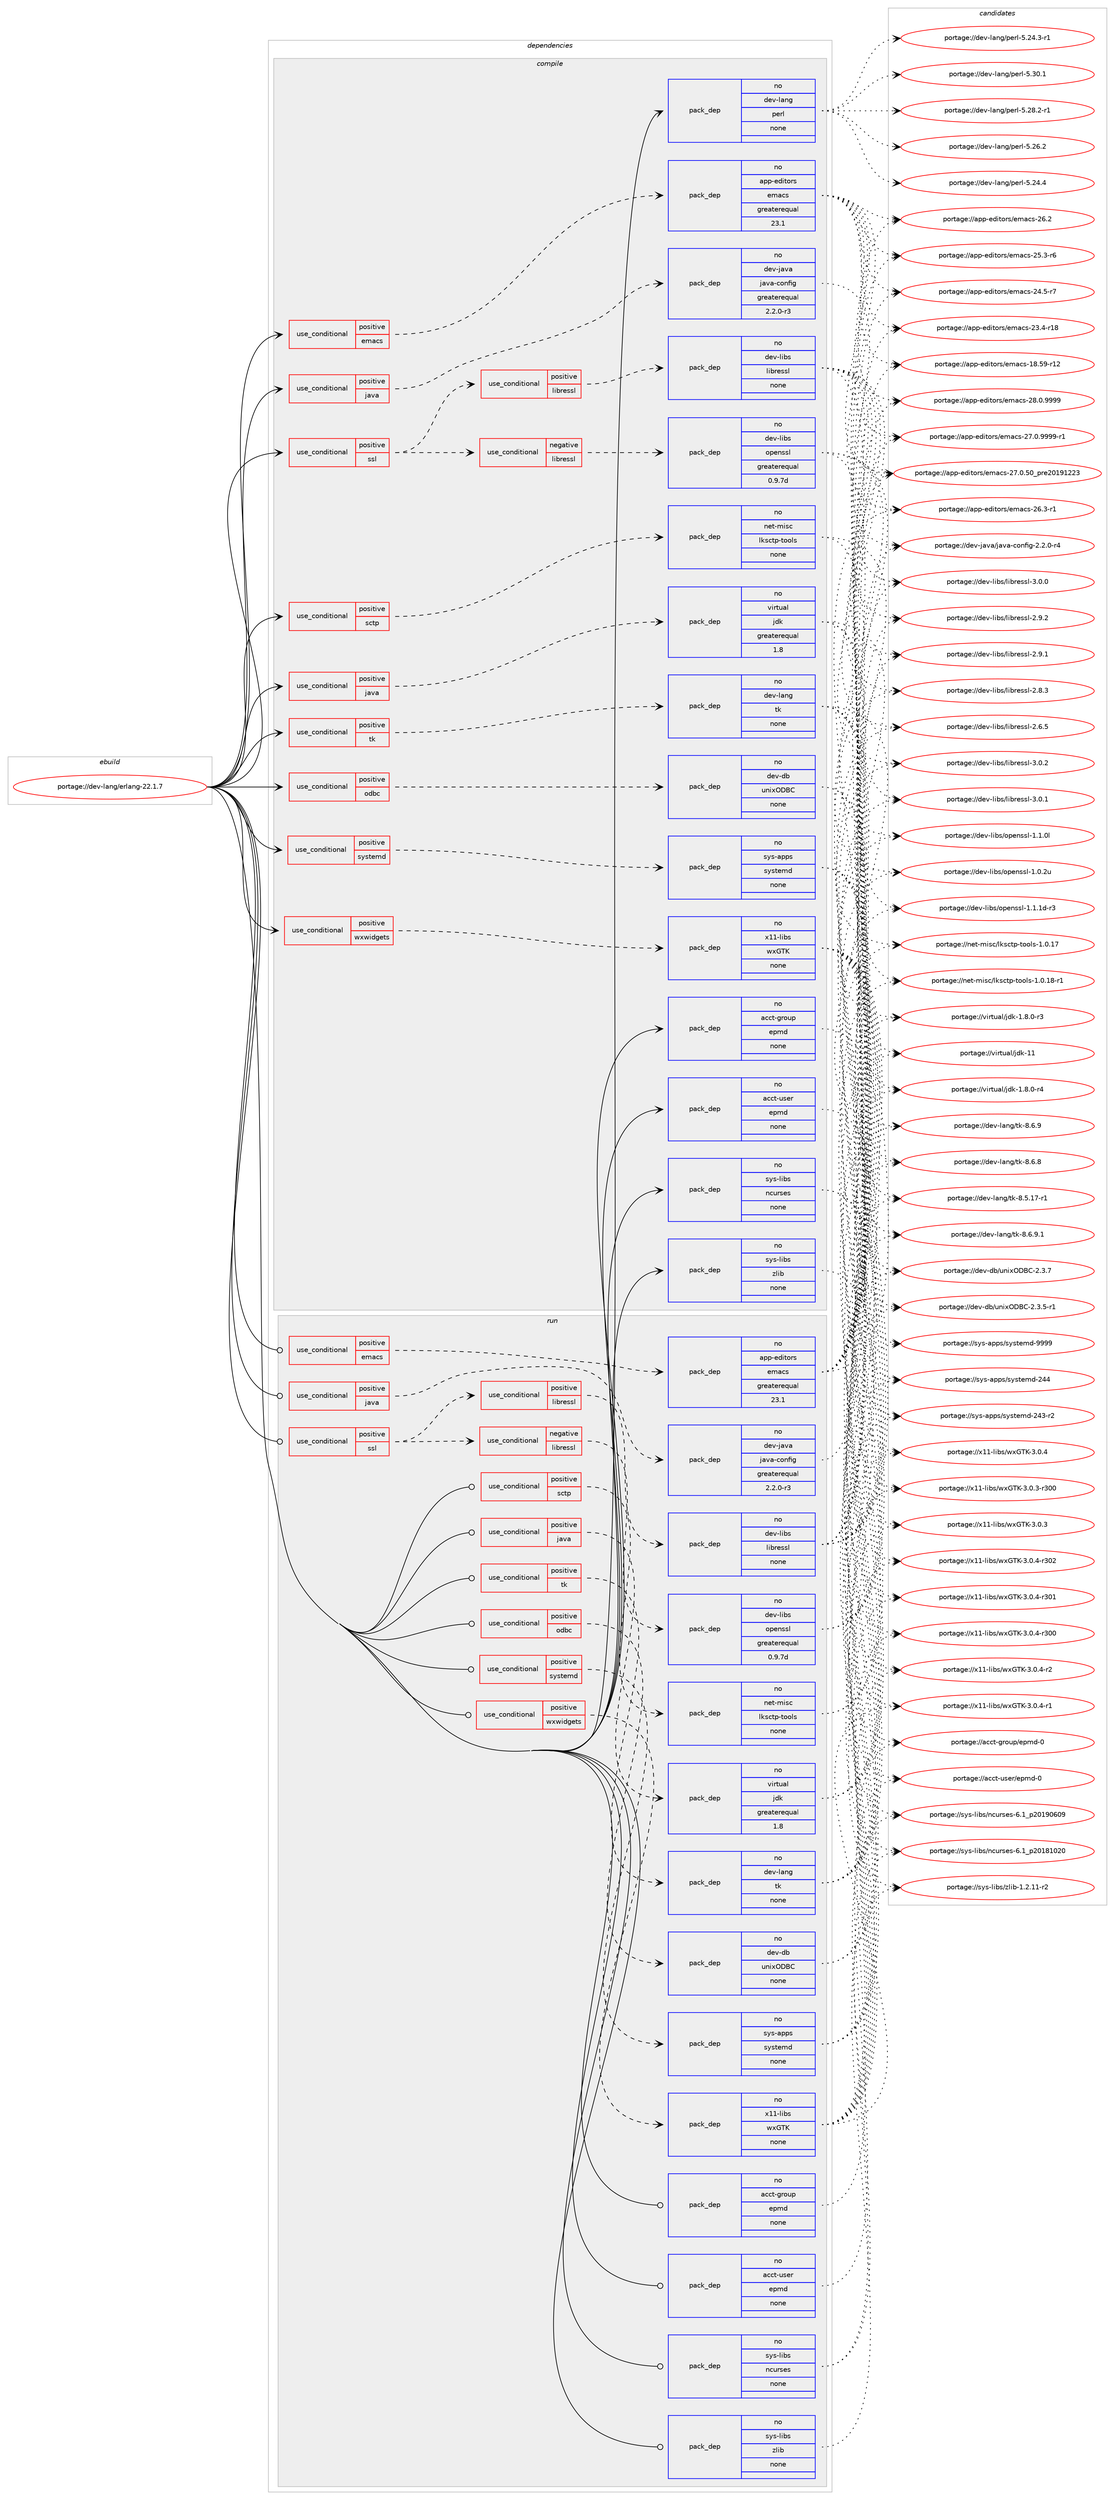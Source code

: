 digraph prolog {

# *************
# Graph options
# *************

newrank=true;
concentrate=true;
compound=true;
graph [rankdir=LR,fontname=Helvetica,fontsize=10,ranksep=1.5];#, ranksep=2.5, nodesep=0.2];
edge  [arrowhead=vee];
node  [fontname=Helvetica,fontsize=10];

# **********
# The ebuild
# **********

subgraph cluster_leftcol {
color=gray;
label=<<i>ebuild</i>>;
id [label="portage://dev-lang/erlang-22.1.7", color=red, width=4, href="../dev-lang/erlang-22.1.7.svg"];
}

# ****************
# The dependencies
# ****************

subgraph cluster_midcol {
color=gray;
label=<<i>dependencies</i>>;
subgraph cluster_compile {
fillcolor="#eeeeee";
style=filled;
label=<<i>compile</i>>;
subgraph cond128830 {
dependency524196 [label=<<TABLE BORDER="0" CELLBORDER="1" CELLSPACING="0" CELLPADDING="4"><TR><TD ROWSPAN="3" CELLPADDING="10">use_conditional</TD></TR><TR><TD>positive</TD></TR><TR><TD>emacs</TD></TR></TABLE>>, shape=none, color=red];
subgraph pack389783 {
dependency524197 [label=<<TABLE BORDER="0" CELLBORDER="1" CELLSPACING="0" CELLPADDING="4" WIDTH="220"><TR><TD ROWSPAN="6" CELLPADDING="30">pack_dep</TD></TR><TR><TD WIDTH="110">no</TD></TR><TR><TD>app-editors</TD></TR><TR><TD>emacs</TD></TR><TR><TD>greaterequal</TD></TR><TR><TD>23.1</TD></TR></TABLE>>, shape=none, color=blue];
}
dependency524196:e -> dependency524197:w [weight=20,style="dashed",arrowhead="vee"];
}
id:e -> dependency524196:w [weight=20,style="solid",arrowhead="vee"];
subgraph cond128831 {
dependency524198 [label=<<TABLE BORDER="0" CELLBORDER="1" CELLSPACING="0" CELLPADDING="4"><TR><TD ROWSPAN="3" CELLPADDING="10">use_conditional</TD></TR><TR><TD>positive</TD></TR><TR><TD>java</TD></TR></TABLE>>, shape=none, color=red];
subgraph pack389784 {
dependency524199 [label=<<TABLE BORDER="0" CELLBORDER="1" CELLSPACING="0" CELLPADDING="4" WIDTH="220"><TR><TD ROWSPAN="6" CELLPADDING="30">pack_dep</TD></TR><TR><TD WIDTH="110">no</TD></TR><TR><TD>dev-java</TD></TR><TR><TD>java-config</TD></TR><TR><TD>greaterequal</TD></TR><TR><TD>2.2.0-r3</TD></TR></TABLE>>, shape=none, color=blue];
}
dependency524198:e -> dependency524199:w [weight=20,style="dashed",arrowhead="vee"];
}
id:e -> dependency524198:w [weight=20,style="solid",arrowhead="vee"];
subgraph cond128832 {
dependency524200 [label=<<TABLE BORDER="0" CELLBORDER="1" CELLSPACING="0" CELLPADDING="4"><TR><TD ROWSPAN="3" CELLPADDING="10">use_conditional</TD></TR><TR><TD>positive</TD></TR><TR><TD>java</TD></TR></TABLE>>, shape=none, color=red];
subgraph pack389785 {
dependency524201 [label=<<TABLE BORDER="0" CELLBORDER="1" CELLSPACING="0" CELLPADDING="4" WIDTH="220"><TR><TD ROWSPAN="6" CELLPADDING="30">pack_dep</TD></TR><TR><TD WIDTH="110">no</TD></TR><TR><TD>virtual</TD></TR><TR><TD>jdk</TD></TR><TR><TD>greaterequal</TD></TR><TR><TD>1.8</TD></TR></TABLE>>, shape=none, color=blue];
}
dependency524200:e -> dependency524201:w [weight=20,style="dashed",arrowhead="vee"];
}
id:e -> dependency524200:w [weight=20,style="solid",arrowhead="vee"];
subgraph cond128833 {
dependency524202 [label=<<TABLE BORDER="0" CELLBORDER="1" CELLSPACING="0" CELLPADDING="4"><TR><TD ROWSPAN="3" CELLPADDING="10">use_conditional</TD></TR><TR><TD>positive</TD></TR><TR><TD>odbc</TD></TR></TABLE>>, shape=none, color=red];
subgraph pack389786 {
dependency524203 [label=<<TABLE BORDER="0" CELLBORDER="1" CELLSPACING="0" CELLPADDING="4" WIDTH="220"><TR><TD ROWSPAN="6" CELLPADDING="30">pack_dep</TD></TR><TR><TD WIDTH="110">no</TD></TR><TR><TD>dev-db</TD></TR><TR><TD>unixODBC</TD></TR><TR><TD>none</TD></TR><TR><TD></TD></TR></TABLE>>, shape=none, color=blue];
}
dependency524202:e -> dependency524203:w [weight=20,style="dashed",arrowhead="vee"];
}
id:e -> dependency524202:w [weight=20,style="solid",arrowhead="vee"];
subgraph cond128834 {
dependency524204 [label=<<TABLE BORDER="0" CELLBORDER="1" CELLSPACING="0" CELLPADDING="4"><TR><TD ROWSPAN="3" CELLPADDING="10">use_conditional</TD></TR><TR><TD>positive</TD></TR><TR><TD>sctp</TD></TR></TABLE>>, shape=none, color=red];
subgraph pack389787 {
dependency524205 [label=<<TABLE BORDER="0" CELLBORDER="1" CELLSPACING="0" CELLPADDING="4" WIDTH="220"><TR><TD ROWSPAN="6" CELLPADDING="30">pack_dep</TD></TR><TR><TD WIDTH="110">no</TD></TR><TR><TD>net-misc</TD></TR><TR><TD>lksctp-tools</TD></TR><TR><TD>none</TD></TR><TR><TD></TD></TR></TABLE>>, shape=none, color=blue];
}
dependency524204:e -> dependency524205:w [weight=20,style="dashed",arrowhead="vee"];
}
id:e -> dependency524204:w [weight=20,style="solid",arrowhead="vee"];
subgraph cond128835 {
dependency524206 [label=<<TABLE BORDER="0" CELLBORDER="1" CELLSPACING="0" CELLPADDING="4"><TR><TD ROWSPAN="3" CELLPADDING="10">use_conditional</TD></TR><TR><TD>positive</TD></TR><TR><TD>ssl</TD></TR></TABLE>>, shape=none, color=red];
subgraph cond128836 {
dependency524207 [label=<<TABLE BORDER="0" CELLBORDER="1" CELLSPACING="0" CELLPADDING="4"><TR><TD ROWSPAN="3" CELLPADDING="10">use_conditional</TD></TR><TR><TD>negative</TD></TR><TR><TD>libressl</TD></TR></TABLE>>, shape=none, color=red];
subgraph pack389788 {
dependency524208 [label=<<TABLE BORDER="0" CELLBORDER="1" CELLSPACING="0" CELLPADDING="4" WIDTH="220"><TR><TD ROWSPAN="6" CELLPADDING="30">pack_dep</TD></TR><TR><TD WIDTH="110">no</TD></TR><TR><TD>dev-libs</TD></TR><TR><TD>openssl</TD></TR><TR><TD>greaterequal</TD></TR><TR><TD>0.9.7d</TD></TR></TABLE>>, shape=none, color=blue];
}
dependency524207:e -> dependency524208:w [weight=20,style="dashed",arrowhead="vee"];
}
dependency524206:e -> dependency524207:w [weight=20,style="dashed",arrowhead="vee"];
subgraph cond128837 {
dependency524209 [label=<<TABLE BORDER="0" CELLBORDER="1" CELLSPACING="0" CELLPADDING="4"><TR><TD ROWSPAN="3" CELLPADDING="10">use_conditional</TD></TR><TR><TD>positive</TD></TR><TR><TD>libressl</TD></TR></TABLE>>, shape=none, color=red];
subgraph pack389789 {
dependency524210 [label=<<TABLE BORDER="0" CELLBORDER="1" CELLSPACING="0" CELLPADDING="4" WIDTH="220"><TR><TD ROWSPAN="6" CELLPADDING="30">pack_dep</TD></TR><TR><TD WIDTH="110">no</TD></TR><TR><TD>dev-libs</TD></TR><TR><TD>libressl</TD></TR><TR><TD>none</TD></TR><TR><TD></TD></TR></TABLE>>, shape=none, color=blue];
}
dependency524209:e -> dependency524210:w [weight=20,style="dashed",arrowhead="vee"];
}
dependency524206:e -> dependency524209:w [weight=20,style="dashed",arrowhead="vee"];
}
id:e -> dependency524206:w [weight=20,style="solid",arrowhead="vee"];
subgraph cond128838 {
dependency524211 [label=<<TABLE BORDER="0" CELLBORDER="1" CELLSPACING="0" CELLPADDING="4"><TR><TD ROWSPAN="3" CELLPADDING="10">use_conditional</TD></TR><TR><TD>positive</TD></TR><TR><TD>systemd</TD></TR></TABLE>>, shape=none, color=red];
subgraph pack389790 {
dependency524212 [label=<<TABLE BORDER="0" CELLBORDER="1" CELLSPACING="0" CELLPADDING="4" WIDTH="220"><TR><TD ROWSPAN="6" CELLPADDING="30">pack_dep</TD></TR><TR><TD WIDTH="110">no</TD></TR><TR><TD>sys-apps</TD></TR><TR><TD>systemd</TD></TR><TR><TD>none</TD></TR><TR><TD></TD></TR></TABLE>>, shape=none, color=blue];
}
dependency524211:e -> dependency524212:w [weight=20,style="dashed",arrowhead="vee"];
}
id:e -> dependency524211:w [weight=20,style="solid",arrowhead="vee"];
subgraph cond128839 {
dependency524213 [label=<<TABLE BORDER="0" CELLBORDER="1" CELLSPACING="0" CELLPADDING="4"><TR><TD ROWSPAN="3" CELLPADDING="10">use_conditional</TD></TR><TR><TD>positive</TD></TR><TR><TD>tk</TD></TR></TABLE>>, shape=none, color=red];
subgraph pack389791 {
dependency524214 [label=<<TABLE BORDER="0" CELLBORDER="1" CELLSPACING="0" CELLPADDING="4" WIDTH="220"><TR><TD ROWSPAN="6" CELLPADDING="30">pack_dep</TD></TR><TR><TD WIDTH="110">no</TD></TR><TR><TD>dev-lang</TD></TR><TR><TD>tk</TD></TR><TR><TD>none</TD></TR><TR><TD></TD></TR></TABLE>>, shape=none, color=blue];
}
dependency524213:e -> dependency524214:w [weight=20,style="dashed",arrowhead="vee"];
}
id:e -> dependency524213:w [weight=20,style="solid",arrowhead="vee"];
subgraph cond128840 {
dependency524215 [label=<<TABLE BORDER="0" CELLBORDER="1" CELLSPACING="0" CELLPADDING="4"><TR><TD ROWSPAN="3" CELLPADDING="10">use_conditional</TD></TR><TR><TD>positive</TD></TR><TR><TD>wxwidgets</TD></TR></TABLE>>, shape=none, color=red];
subgraph pack389792 {
dependency524216 [label=<<TABLE BORDER="0" CELLBORDER="1" CELLSPACING="0" CELLPADDING="4" WIDTH="220"><TR><TD ROWSPAN="6" CELLPADDING="30">pack_dep</TD></TR><TR><TD WIDTH="110">no</TD></TR><TR><TD>x11-libs</TD></TR><TR><TD>wxGTK</TD></TR><TR><TD>none</TD></TR><TR><TD></TD></TR></TABLE>>, shape=none, color=blue];
}
dependency524215:e -> dependency524216:w [weight=20,style="dashed",arrowhead="vee"];
}
id:e -> dependency524215:w [weight=20,style="solid",arrowhead="vee"];
subgraph pack389793 {
dependency524217 [label=<<TABLE BORDER="0" CELLBORDER="1" CELLSPACING="0" CELLPADDING="4" WIDTH="220"><TR><TD ROWSPAN="6" CELLPADDING="30">pack_dep</TD></TR><TR><TD WIDTH="110">no</TD></TR><TR><TD>acct-group</TD></TR><TR><TD>epmd</TD></TR><TR><TD>none</TD></TR><TR><TD></TD></TR></TABLE>>, shape=none, color=blue];
}
id:e -> dependency524217:w [weight=20,style="solid",arrowhead="vee"];
subgraph pack389794 {
dependency524218 [label=<<TABLE BORDER="0" CELLBORDER="1" CELLSPACING="0" CELLPADDING="4" WIDTH="220"><TR><TD ROWSPAN="6" CELLPADDING="30">pack_dep</TD></TR><TR><TD WIDTH="110">no</TD></TR><TR><TD>acct-user</TD></TR><TR><TD>epmd</TD></TR><TR><TD>none</TD></TR><TR><TD></TD></TR></TABLE>>, shape=none, color=blue];
}
id:e -> dependency524218:w [weight=20,style="solid",arrowhead="vee"];
subgraph pack389795 {
dependency524219 [label=<<TABLE BORDER="0" CELLBORDER="1" CELLSPACING="0" CELLPADDING="4" WIDTH="220"><TR><TD ROWSPAN="6" CELLPADDING="30">pack_dep</TD></TR><TR><TD WIDTH="110">no</TD></TR><TR><TD>dev-lang</TD></TR><TR><TD>perl</TD></TR><TR><TD>none</TD></TR><TR><TD></TD></TR></TABLE>>, shape=none, color=blue];
}
id:e -> dependency524219:w [weight=20,style="solid",arrowhead="vee"];
subgraph pack389796 {
dependency524220 [label=<<TABLE BORDER="0" CELLBORDER="1" CELLSPACING="0" CELLPADDING="4" WIDTH="220"><TR><TD ROWSPAN="6" CELLPADDING="30">pack_dep</TD></TR><TR><TD WIDTH="110">no</TD></TR><TR><TD>sys-libs</TD></TR><TR><TD>ncurses</TD></TR><TR><TD>none</TD></TR><TR><TD></TD></TR></TABLE>>, shape=none, color=blue];
}
id:e -> dependency524220:w [weight=20,style="solid",arrowhead="vee"];
subgraph pack389797 {
dependency524221 [label=<<TABLE BORDER="0" CELLBORDER="1" CELLSPACING="0" CELLPADDING="4" WIDTH="220"><TR><TD ROWSPAN="6" CELLPADDING="30">pack_dep</TD></TR><TR><TD WIDTH="110">no</TD></TR><TR><TD>sys-libs</TD></TR><TR><TD>zlib</TD></TR><TR><TD>none</TD></TR><TR><TD></TD></TR></TABLE>>, shape=none, color=blue];
}
id:e -> dependency524221:w [weight=20,style="solid",arrowhead="vee"];
}
subgraph cluster_compileandrun {
fillcolor="#eeeeee";
style=filled;
label=<<i>compile and run</i>>;
}
subgraph cluster_run {
fillcolor="#eeeeee";
style=filled;
label=<<i>run</i>>;
subgraph cond128841 {
dependency524222 [label=<<TABLE BORDER="0" CELLBORDER="1" CELLSPACING="0" CELLPADDING="4"><TR><TD ROWSPAN="3" CELLPADDING="10">use_conditional</TD></TR><TR><TD>positive</TD></TR><TR><TD>emacs</TD></TR></TABLE>>, shape=none, color=red];
subgraph pack389798 {
dependency524223 [label=<<TABLE BORDER="0" CELLBORDER="1" CELLSPACING="0" CELLPADDING="4" WIDTH="220"><TR><TD ROWSPAN="6" CELLPADDING="30">pack_dep</TD></TR><TR><TD WIDTH="110">no</TD></TR><TR><TD>app-editors</TD></TR><TR><TD>emacs</TD></TR><TR><TD>greaterequal</TD></TR><TR><TD>23.1</TD></TR></TABLE>>, shape=none, color=blue];
}
dependency524222:e -> dependency524223:w [weight=20,style="dashed",arrowhead="vee"];
}
id:e -> dependency524222:w [weight=20,style="solid",arrowhead="odot"];
subgraph cond128842 {
dependency524224 [label=<<TABLE BORDER="0" CELLBORDER="1" CELLSPACING="0" CELLPADDING="4"><TR><TD ROWSPAN="3" CELLPADDING="10">use_conditional</TD></TR><TR><TD>positive</TD></TR><TR><TD>java</TD></TR></TABLE>>, shape=none, color=red];
subgraph pack389799 {
dependency524225 [label=<<TABLE BORDER="0" CELLBORDER="1" CELLSPACING="0" CELLPADDING="4" WIDTH="220"><TR><TD ROWSPAN="6" CELLPADDING="30">pack_dep</TD></TR><TR><TD WIDTH="110">no</TD></TR><TR><TD>dev-java</TD></TR><TR><TD>java-config</TD></TR><TR><TD>greaterequal</TD></TR><TR><TD>2.2.0-r3</TD></TR></TABLE>>, shape=none, color=blue];
}
dependency524224:e -> dependency524225:w [weight=20,style="dashed",arrowhead="vee"];
}
id:e -> dependency524224:w [weight=20,style="solid",arrowhead="odot"];
subgraph cond128843 {
dependency524226 [label=<<TABLE BORDER="0" CELLBORDER="1" CELLSPACING="0" CELLPADDING="4"><TR><TD ROWSPAN="3" CELLPADDING="10">use_conditional</TD></TR><TR><TD>positive</TD></TR><TR><TD>java</TD></TR></TABLE>>, shape=none, color=red];
subgraph pack389800 {
dependency524227 [label=<<TABLE BORDER="0" CELLBORDER="1" CELLSPACING="0" CELLPADDING="4" WIDTH="220"><TR><TD ROWSPAN="6" CELLPADDING="30">pack_dep</TD></TR><TR><TD WIDTH="110">no</TD></TR><TR><TD>virtual</TD></TR><TR><TD>jdk</TD></TR><TR><TD>greaterequal</TD></TR><TR><TD>1.8</TD></TR></TABLE>>, shape=none, color=blue];
}
dependency524226:e -> dependency524227:w [weight=20,style="dashed",arrowhead="vee"];
}
id:e -> dependency524226:w [weight=20,style="solid",arrowhead="odot"];
subgraph cond128844 {
dependency524228 [label=<<TABLE BORDER="0" CELLBORDER="1" CELLSPACING="0" CELLPADDING="4"><TR><TD ROWSPAN="3" CELLPADDING="10">use_conditional</TD></TR><TR><TD>positive</TD></TR><TR><TD>odbc</TD></TR></TABLE>>, shape=none, color=red];
subgraph pack389801 {
dependency524229 [label=<<TABLE BORDER="0" CELLBORDER="1" CELLSPACING="0" CELLPADDING="4" WIDTH="220"><TR><TD ROWSPAN="6" CELLPADDING="30">pack_dep</TD></TR><TR><TD WIDTH="110">no</TD></TR><TR><TD>dev-db</TD></TR><TR><TD>unixODBC</TD></TR><TR><TD>none</TD></TR><TR><TD></TD></TR></TABLE>>, shape=none, color=blue];
}
dependency524228:e -> dependency524229:w [weight=20,style="dashed",arrowhead="vee"];
}
id:e -> dependency524228:w [weight=20,style="solid",arrowhead="odot"];
subgraph cond128845 {
dependency524230 [label=<<TABLE BORDER="0" CELLBORDER="1" CELLSPACING="0" CELLPADDING="4"><TR><TD ROWSPAN="3" CELLPADDING="10">use_conditional</TD></TR><TR><TD>positive</TD></TR><TR><TD>sctp</TD></TR></TABLE>>, shape=none, color=red];
subgraph pack389802 {
dependency524231 [label=<<TABLE BORDER="0" CELLBORDER="1" CELLSPACING="0" CELLPADDING="4" WIDTH="220"><TR><TD ROWSPAN="6" CELLPADDING="30">pack_dep</TD></TR><TR><TD WIDTH="110">no</TD></TR><TR><TD>net-misc</TD></TR><TR><TD>lksctp-tools</TD></TR><TR><TD>none</TD></TR><TR><TD></TD></TR></TABLE>>, shape=none, color=blue];
}
dependency524230:e -> dependency524231:w [weight=20,style="dashed",arrowhead="vee"];
}
id:e -> dependency524230:w [weight=20,style="solid",arrowhead="odot"];
subgraph cond128846 {
dependency524232 [label=<<TABLE BORDER="0" CELLBORDER="1" CELLSPACING="0" CELLPADDING="4"><TR><TD ROWSPAN="3" CELLPADDING="10">use_conditional</TD></TR><TR><TD>positive</TD></TR><TR><TD>ssl</TD></TR></TABLE>>, shape=none, color=red];
subgraph cond128847 {
dependency524233 [label=<<TABLE BORDER="0" CELLBORDER="1" CELLSPACING="0" CELLPADDING="4"><TR><TD ROWSPAN="3" CELLPADDING="10">use_conditional</TD></TR><TR><TD>negative</TD></TR><TR><TD>libressl</TD></TR></TABLE>>, shape=none, color=red];
subgraph pack389803 {
dependency524234 [label=<<TABLE BORDER="0" CELLBORDER="1" CELLSPACING="0" CELLPADDING="4" WIDTH="220"><TR><TD ROWSPAN="6" CELLPADDING="30">pack_dep</TD></TR><TR><TD WIDTH="110">no</TD></TR><TR><TD>dev-libs</TD></TR><TR><TD>openssl</TD></TR><TR><TD>greaterequal</TD></TR><TR><TD>0.9.7d</TD></TR></TABLE>>, shape=none, color=blue];
}
dependency524233:e -> dependency524234:w [weight=20,style="dashed",arrowhead="vee"];
}
dependency524232:e -> dependency524233:w [weight=20,style="dashed",arrowhead="vee"];
subgraph cond128848 {
dependency524235 [label=<<TABLE BORDER="0" CELLBORDER="1" CELLSPACING="0" CELLPADDING="4"><TR><TD ROWSPAN="3" CELLPADDING="10">use_conditional</TD></TR><TR><TD>positive</TD></TR><TR><TD>libressl</TD></TR></TABLE>>, shape=none, color=red];
subgraph pack389804 {
dependency524236 [label=<<TABLE BORDER="0" CELLBORDER="1" CELLSPACING="0" CELLPADDING="4" WIDTH="220"><TR><TD ROWSPAN="6" CELLPADDING="30">pack_dep</TD></TR><TR><TD WIDTH="110">no</TD></TR><TR><TD>dev-libs</TD></TR><TR><TD>libressl</TD></TR><TR><TD>none</TD></TR><TR><TD></TD></TR></TABLE>>, shape=none, color=blue];
}
dependency524235:e -> dependency524236:w [weight=20,style="dashed",arrowhead="vee"];
}
dependency524232:e -> dependency524235:w [weight=20,style="dashed",arrowhead="vee"];
}
id:e -> dependency524232:w [weight=20,style="solid",arrowhead="odot"];
subgraph cond128849 {
dependency524237 [label=<<TABLE BORDER="0" CELLBORDER="1" CELLSPACING="0" CELLPADDING="4"><TR><TD ROWSPAN="3" CELLPADDING="10">use_conditional</TD></TR><TR><TD>positive</TD></TR><TR><TD>systemd</TD></TR></TABLE>>, shape=none, color=red];
subgraph pack389805 {
dependency524238 [label=<<TABLE BORDER="0" CELLBORDER="1" CELLSPACING="0" CELLPADDING="4" WIDTH="220"><TR><TD ROWSPAN="6" CELLPADDING="30">pack_dep</TD></TR><TR><TD WIDTH="110">no</TD></TR><TR><TD>sys-apps</TD></TR><TR><TD>systemd</TD></TR><TR><TD>none</TD></TR><TR><TD></TD></TR></TABLE>>, shape=none, color=blue];
}
dependency524237:e -> dependency524238:w [weight=20,style="dashed",arrowhead="vee"];
}
id:e -> dependency524237:w [weight=20,style="solid",arrowhead="odot"];
subgraph cond128850 {
dependency524239 [label=<<TABLE BORDER="0" CELLBORDER="1" CELLSPACING="0" CELLPADDING="4"><TR><TD ROWSPAN="3" CELLPADDING="10">use_conditional</TD></TR><TR><TD>positive</TD></TR><TR><TD>tk</TD></TR></TABLE>>, shape=none, color=red];
subgraph pack389806 {
dependency524240 [label=<<TABLE BORDER="0" CELLBORDER="1" CELLSPACING="0" CELLPADDING="4" WIDTH="220"><TR><TD ROWSPAN="6" CELLPADDING="30">pack_dep</TD></TR><TR><TD WIDTH="110">no</TD></TR><TR><TD>dev-lang</TD></TR><TR><TD>tk</TD></TR><TR><TD>none</TD></TR><TR><TD></TD></TR></TABLE>>, shape=none, color=blue];
}
dependency524239:e -> dependency524240:w [weight=20,style="dashed",arrowhead="vee"];
}
id:e -> dependency524239:w [weight=20,style="solid",arrowhead="odot"];
subgraph cond128851 {
dependency524241 [label=<<TABLE BORDER="0" CELLBORDER="1" CELLSPACING="0" CELLPADDING="4"><TR><TD ROWSPAN="3" CELLPADDING="10">use_conditional</TD></TR><TR><TD>positive</TD></TR><TR><TD>wxwidgets</TD></TR></TABLE>>, shape=none, color=red];
subgraph pack389807 {
dependency524242 [label=<<TABLE BORDER="0" CELLBORDER="1" CELLSPACING="0" CELLPADDING="4" WIDTH="220"><TR><TD ROWSPAN="6" CELLPADDING="30">pack_dep</TD></TR><TR><TD WIDTH="110">no</TD></TR><TR><TD>x11-libs</TD></TR><TR><TD>wxGTK</TD></TR><TR><TD>none</TD></TR><TR><TD></TD></TR></TABLE>>, shape=none, color=blue];
}
dependency524241:e -> dependency524242:w [weight=20,style="dashed",arrowhead="vee"];
}
id:e -> dependency524241:w [weight=20,style="solid",arrowhead="odot"];
subgraph pack389808 {
dependency524243 [label=<<TABLE BORDER="0" CELLBORDER="1" CELLSPACING="0" CELLPADDING="4" WIDTH="220"><TR><TD ROWSPAN="6" CELLPADDING="30">pack_dep</TD></TR><TR><TD WIDTH="110">no</TD></TR><TR><TD>acct-group</TD></TR><TR><TD>epmd</TD></TR><TR><TD>none</TD></TR><TR><TD></TD></TR></TABLE>>, shape=none, color=blue];
}
id:e -> dependency524243:w [weight=20,style="solid",arrowhead="odot"];
subgraph pack389809 {
dependency524244 [label=<<TABLE BORDER="0" CELLBORDER="1" CELLSPACING="0" CELLPADDING="4" WIDTH="220"><TR><TD ROWSPAN="6" CELLPADDING="30">pack_dep</TD></TR><TR><TD WIDTH="110">no</TD></TR><TR><TD>acct-user</TD></TR><TR><TD>epmd</TD></TR><TR><TD>none</TD></TR><TR><TD></TD></TR></TABLE>>, shape=none, color=blue];
}
id:e -> dependency524244:w [weight=20,style="solid",arrowhead="odot"];
subgraph pack389810 {
dependency524245 [label=<<TABLE BORDER="0" CELLBORDER="1" CELLSPACING="0" CELLPADDING="4" WIDTH="220"><TR><TD ROWSPAN="6" CELLPADDING="30">pack_dep</TD></TR><TR><TD WIDTH="110">no</TD></TR><TR><TD>sys-libs</TD></TR><TR><TD>ncurses</TD></TR><TR><TD>none</TD></TR><TR><TD></TD></TR></TABLE>>, shape=none, color=blue];
}
id:e -> dependency524245:w [weight=20,style="solid",arrowhead="odot"];
subgraph pack389811 {
dependency524246 [label=<<TABLE BORDER="0" CELLBORDER="1" CELLSPACING="0" CELLPADDING="4" WIDTH="220"><TR><TD ROWSPAN="6" CELLPADDING="30">pack_dep</TD></TR><TR><TD WIDTH="110">no</TD></TR><TR><TD>sys-libs</TD></TR><TR><TD>zlib</TD></TR><TR><TD>none</TD></TR><TR><TD></TD></TR></TABLE>>, shape=none, color=blue];
}
id:e -> dependency524246:w [weight=20,style="solid",arrowhead="odot"];
}
}

# **************
# The candidates
# **************

subgraph cluster_choices {
rank=same;
color=gray;
label=<<i>candidates</i>>;

subgraph choice389783 {
color=black;
nodesep=1;
choice971121124510110010511611111411547101109979911545505646484657575757 [label="portage://app-editors/emacs-28.0.9999", color=red, width=4,href="../app-editors/emacs-28.0.9999.svg"];
choice9711211245101100105116111114115471011099799115455055464846575757574511449 [label="portage://app-editors/emacs-27.0.9999-r1", color=red, width=4,href="../app-editors/emacs-27.0.9999-r1.svg"];
choice97112112451011001051161111141154710110997991154550554648465348951121141015048495749505051 [label="portage://app-editors/emacs-27.0.50_pre20191223", color=red, width=4,href="../app-editors/emacs-27.0.50_pre20191223.svg"];
choice971121124510110010511611111411547101109979911545505446514511449 [label="portage://app-editors/emacs-26.3-r1", color=red, width=4,href="../app-editors/emacs-26.3-r1.svg"];
choice97112112451011001051161111141154710110997991154550544650 [label="portage://app-editors/emacs-26.2", color=red, width=4,href="../app-editors/emacs-26.2.svg"];
choice971121124510110010511611111411547101109979911545505346514511454 [label="portage://app-editors/emacs-25.3-r6", color=red, width=4,href="../app-editors/emacs-25.3-r6.svg"];
choice971121124510110010511611111411547101109979911545505246534511455 [label="portage://app-editors/emacs-24.5-r7", color=red, width=4,href="../app-editors/emacs-24.5-r7.svg"];
choice97112112451011001051161111141154710110997991154550514652451144956 [label="portage://app-editors/emacs-23.4-r18", color=red, width=4,href="../app-editors/emacs-23.4-r18.svg"];
choice9711211245101100105116111114115471011099799115454956465357451144950 [label="portage://app-editors/emacs-18.59-r12", color=red, width=4,href="../app-editors/emacs-18.59-r12.svg"];
dependency524197:e -> choice971121124510110010511611111411547101109979911545505646484657575757:w [style=dotted,weight="100"];
dependency524197:e -> choice9711211245101100105116111114115471011099799115455055464846575757574511449:w [style=dotted,weight="100"];
dependency524197:e -> choice97112112451011001051161111141154710110997991154550554648465348951121141015048495749505051:w [style=dotted,weight="100"];
dependency524197:e -> choice971121124510110010511611111411547101109979911545505446514511449:w [style=dotted,weight="100"];
dependency524197:e -> choice97112112451011001051161111141154710110997991154550544650:w [style=dotted,weight="100"];
dependency524197:e -> choice971121124510110010511611111411547101109979911545505346514511454:w [style=dotted,weight="100"];
dependency524197:e -> choice971121124510110010511611111411547101109979911545505246534511455:w [style=dotted,weight="100"];
dependency524197:e -> choice97112112451011001051161111141154710110997991154550514652451144956:w [style=dotted,weight="100"];
dependency524197:e -> choice9711211245101100105116111114115471011099799115454956465357451144950:w [style=dotted,weight="100"];
}
subgraph choice389784 {
color=black;
nodesep=1;
choice10010111845106971189747106971189745991111101021051034550465046484511452 [label="portage://dev-java/java-config-2.2.0-r4", color=red, width=4,href="../dev-java/java-config-2.2.0-r4.svg"];
dependency524199:e -> choice10010111845106971189747106971189745991111101021051034550465046484511452:w [style=dotted,weight="100"];
}
subgraph choice389785 {
color=black;
nodesep=1;
choice1181051141161179710847106100107454949 [label="portage://virtual/jdk-11", color=red, width=4,href="../virtual/jdk-11.svg"];
choice11810511411611797108471061001074549465646484511452 [label="portage://virtual/jdk-1.8.0-r4", color=red, width=4,href="../virtual/jdk-1.8.0-r4.svg"];
choice11810511411611797108471061001074549465646484511451 [label="portage://virtual/jdk-1.8.0-r3", color=red, width=4,href="../virtual/jdk-1.8.0-r3.svg"];
dependency524201:e -> choice1181051141161179710847106100107454949:w [style=dotted,weight="100"];
dependency524201:e -> choice11810511411611797108471061001074549465646484511452:w [style=dotted,weight="100"];
dependency524201:e -> choice11810511411611797108471061001074549465646484511451:w [style=dotted,weight="100"];
}
subgraph choice389786 {
color=black;
nodesep=1;
choice10010111845100984711711010512079686667455046514655 [label="portage://dev-db/unixODBC-2.3.7", color=red, width=4,href="../dev-db/unixODBC-2.3.7.svg"];
choice100101118451009847117110105120796866674550465146534511449 [label="portage://dev-db/unixODBC-2.3.5-r1", color=red, width=4,href="../dev-db/unixODBC-2.3.5-r1.svg"];
dependency524203:e -> choice10010111845100984711711010512079686667455046514655:w [style=dotted,weight="100"];
dependency524203:e -> choice100101118451009847117110105120796866674550465146534511449:w [style=dotted,weight="100"];
}
subgraph choice389787 {
color=black;
nodesep=1;
choice1101011164510910511599471081071159911611245116111111108115454946484649564511449 [label="portage://net-misc/lksctp-tools-1.0.18-r1", color=red, width=4,href="../net-misc/lksctp-tools-1.0.18-r1.svg"];
choice110101116451091051159947108107115991161124511611111110811545494648464955 [label="portage://net-misc/lksctp-tools-1.0.17", color=red, width=4,href="../net-misc/lksctp-tools-1.0.17.svg"];
dependency524205:e -> choice1101011164510910511599471081071159911611245116111111108115454946484649564511449:w [style=dotted,weight="100"];
dependency524205:e -> choice110101116451091051159947108107115991161124511611111110811545494648464955:w [style=dotted,weight="100"];
}
subgraph choice389788 {
color=black;
nodesep=1;
choice1001011184510810598115471111121011101151151084549464946491004511451 [label="portage://dev-libs/openssl-1.1.1d-r3", color=red, width=4,href="../dev-libs/openssl-1.1.1d-r3.svg"];
choice100101118451081059811547111112101110115115108454946494648108 [label="portage://dev-libs/openssl-1.1.0l", color=red, width=4,href="../dev-libs/openssl-1.1.0l.svg"];
choice100101118451081059811547111112101110115115108454946484650117 [label="portage://dev-libs/openssl-1.0.2u", color=red, width=4,href="../dev-libs/openssl-1.0.2u.svg"];
dependency524208:e -> choice1001011184510810598115471111121011101151151084549464946491004511451:w [style=dotted,weight="100"];
dependency524208:e -> choice100101118451081059811547111112101110115115108454946494648108:w [style=dotted,weight="100"];
dependency524208:e -> choice100101118451081059811547111112101110115115108454946484650117:w [style=dotted,weight="100"];
}
subgraph choice389789 {
color=black;
nodesep=1;
choice10010111845108105981154710810598114101115115108455146484650 [label="portage://dev-libs/libressl-3.0.2", color=red, width=4,href="../dev-libs/libressl-3.0.2.svg"];
choice10010111845108105981154710810598114101115115108455146484649 [label="portage://dev-libs/libressl-3.0.1", color=red, width=4,href="../dev-libs/libressl-3.0.1.svg"];
choice10010111845108105981154710810598114101115115108455146484648 [label="portage://dev-libs/libressl-3.0.0", color=red, width=4,href="../dev-libs/libressl-3.0.0.svg"];
choice10010111845108105981154710810598114101115115108455046574650 [label="portage://dev-libs/libressl-2.9.2", color=red, width=4,href="../dev-libs/libressl-2.9.2.svg"];
choice10010111845108105981154710810598114101115115108455046574649 [label="portage://dev-libs/libressl-2.9.1", color=red, width=4,href="../dev-libs/libressl-2.9.1.svg"];
choice10010111845108105981154710810598114101115115108455046564651 [label="portage://dev-libs/libressl-2.8.3", color=red, width=4,href="../dev-libs/libressl-2.8.3.svg"];
choice10010111845108105981154710810598114101115115108455046544653 [label="portage://dev-libs/libressl-2.6.5", color=red, width=4,href="../dev-libs/libressl-2.6.5.svg"];
dependency524210:e -> choice10010111845108105981154710810598114101115115108455146484650:w [style=dotted,weight="100"];
dependency524210:e -> choice10010111845108105981154710810598114101115115108455146484649:w [style=dotted,weight="100"];
dependency524210:e -> choice10010111845108105981154710810598114101115115108455146484648:w [style=dotted,weight="100"];
dependency524210:e -> choice10010111845108105981154710810598114101115115108455046574650:w [style=dotted,weight="100"];
dependency524210:e -> choice10010111845108105981154710810598114101115115108455046574649:w [style=dotted,weight="100"];
dependency524210:e -> choice10010111845108105981154710810598114101115115108455046564651:w [style=dotted,weight="100"];
dependency524210:e -> choice10010111845108105981154710810598114101115115108455046544653:w [style=dotted,weight="100"];
}
subgraph choice389790 {
color=black;
nodesep=1;
choice1151211154597112112115471151211151161011091004557575757 [label="portage://sys-apps/systemd-9999", color=red, width=4,href="../sys-apps/systemd-9999.svg"];
choice11512111545971121121154711512111511610110910045505252 [label="portage://sys-apps/systemd-244", color=red, width=4,href="../sys-apps/systemd-244.svg"];
choice115121115459711211211547115121115116101109100455052514511450 [label="portage://sys-apps/systemd-243-r2", color=red, width=4,href="../sys-apps/systemd-243-r2.svg"];
dependency524212:e -> choice1151211154597112112115471151211151161011091004557575757:w [style=dotted,weight="100"];
dependency524212:e -> choice11512111545971121121154711512111511610110910045505252:w [style=dotted,weight="100"];
dependency524212:e -> choice115121115459711211211547115121115116101109100455052514511450:w [style=dotted,weight="100"];
}
subgraph choice389791 {
color=black;
nodesep=1;
choice1001011184510897110103471161074556465446574649 [label="portage://dev-lang/tk-8.6.9.1", color=red, width=4,href="../dev-lang/tk-8.6.9.1.svg"];
choice100101118451089711010347116107455646544657 [label="portage://dev-lang/tk-8.6.9", color=red, width=4,href="../dev-lang/tk-8.6.9.svg"];
choice100101118451089711010347116107455646544656 [label="portage://dev-lang/tk-8.6.8", color=red, width=4,href="../dev-lang/tk-8.6.8.svg"];
choice100101118451089711010347116107455646534649554511449 [label="portage://dev-lang/tk-8.5.17-r1", color=red, width=4,href="../dev-lang/tk-8.5.17-r1.svg"];
dependency524214:e -> choice1001011184510897110103471161074556465446574649:w [style=dotted,weight="100"];
dependency524214:e -> choice100101118451089711010347116107455646544657:w [style=dotted,weight="100"];
dependency524214:e -> choice100101118451089711010347116107455646544656:w [style=dotted,weight="100"];
dependency524214:e -> choice100101118451089711010347116107455646534649554511449:w [style=dotted,weight="100"];
}
subgraph choice389792 {
color=black;
nodesep=1;
choice120494945108105981154711912071847545514648465245114514850 [label="portage://x11-libs/wxGTK-3.0.4-r302", color=red, width=4,href="../x11-libs/wxGTK-3.0.4-r302.svg"];
choice120494945108105981154711912071847545514648465245114514849 [label="portage://x11-libs/wxGTK-3.0.4-r301", color=red, width=4,href="../x11-libs/wxGTK-3.0.4-r301.svg"];
choice120494945108105981154711912071847545514648465245114514848 [label="portage://x11-libs/wxGTK-3.0.4-r300", color=red, width=4,href="../x11-libs/wxGTK-3.0.4-r300.svg"];
choice12049494510810598115471191207184754551464846524511450 [label="portage://x11-libs/wxGTK-3.0.4-r2", color=red, width=4,href="../x11-libs/wxGTK-3.0.4-r2.svg"];
choice12049494510810598115471191207184754551464846524511449 [label="portage://x11-libs/wxGTK-3.0.4-r1", color=red, width=4,href="../x11-libs/wxGTK-3.0.4-r1.svg"];
choice1204949451081059811547119120718475455146484652 [label="portage://x11-libs/wxGTK-3.0.4", color=red, width=4,href="../x11-libs/wxGTK-3.0.4.svg"];
choice120494945108105981154711912071847545514648465145114514848 [label="portage://x11-libs/wxGTK-3.0.3-r300", color=red, width=4,href="../x11-libs/wxGTK-3.0.3-r300.svg"];
choice1204949451081059811547119120718475455146484651 [label="portage://x11-libs/wxGTK-3.0.3", color=red, width=4,href="../x11-libs/wxGTK-3.0.3.svg"];
dependency524216:e -> choice120494945108105981154711912071847545514648465245114514850:w [style=dotted,weight="100"];
dependency524216:e -> choice120494945108105981154711912071847545514648465245114514849:w [style=dotted,weight="100"];
dependency524216:e -> choice120494945108105981154711912071847545514648465245114514848:w [style=dotted,weight="100"];
dependency524216:e -> choice12049494510810598115471191207184754551464846524511450:w [style=dotted,weight="100"];
dependency524216:e -> choice12049494510810598115471191207184754551464846524511449:w [style=dotted,weight="100"];
dependency524216:e -> choice1204949451081059811547119120718475455146484652:w [style=dotted,weight="100"];
dependency524216:e -> choice120494945108105981154711912071847545514648465145114514848:w [style=dotted,weight="100"];
dependency524216:e -> choice1204949451081059811547119120718475455146484651:w [style=dotted,weight="100"];
}
subgraph choice389793 {
color=black;
nodesep=1;
choice97999911645103114111117112471011121091004548 [label="portage://acct-group/epmd-0", color=red, width=4,href="../acct-group/epmd-0.svg"];
dependency524217:e -> choice97999911645103114111117112471011121091004548:w [style=dotted,weight="100"];
}
subgraph choice389794 {
color=black;
nodesep=1;
choice97999911645117115101114471011121091004548 [label="portage://acct-user/epmd-0", color=red, width=4,href="../acct-user/epmd-0.svg"];
dependency524218:e -> choice97999911645117115101114471011121091004548:w [style=dotted,weight="100"];
}
subgraph choice389795 {
color=black;
nodesep=1;
choice10010111845108971101034711210111410845534651484649 [label="portage://dev-lang/perl-5.30.1", color=red, width=4,href="../dev-lang/perl-5.30.1.svg"];
choice100101118451089711010347112101114108455346505646504511449 [label="portage://dev-lang/perl-5.28.2-r1", color=red, width=4,href="../dev-lang/perl-5.28.2-r1.svg"];
choice10010111845108971101034711210111410845534650544650 [label="portage://dev-lang/perl-5.26.2", color=red, width=4,href="../dev-lang/perl-5.26.2.svg"];
choice10010111845108971101034711210111410845534650524652 [label="portage://dev-lang/perl-5.24.4", color=red, width=4,href="../dev-lang/perl-5.24.4.svg"];
choice100101118451089711010347112101114108455346505246514511449 [label="portage://dev-lang/perl-5.24.3-r1", color=red, width=4,href="../dev-lang/perl-5.24.3-r1.svg"];
dependency524219:e -> choice10010111845108971101034711210111410845534651484649:w [style=dotted,weight="100"];
dependency524219:e -> choice100101118451089711010347112101114108455346505646504511449:w [style=dotted,weight="100"];
dependency524219:e -> choice10010111845108971101034711210111410845534650544650:w [style=dotted,weight="100"];
dependency524219:e -> choice10010111845108971101034711210111410845534650524652:w [style=dotted,weight="100"];
dependency524219:e -> choice100101118451089711010347112101114108455346505246514511449:w [style=dotted,weight="100"];
}
subgraph choice389796 {
color=black;
nodesep=1;
choice1151211154510810598115471109911711411510111545544649951125048495748544857 [label="portage://sys-libs/ncurses-6.1_p20190609", color=red, width=4,href="../sys-libs/ncurses-6.1_p20190609.svg"];
choice1151211154510810598115471109911711411510111545544649951125048495649485048 [label="portage://sys-libs/ncurses-6.1_p20181020", color=red, width=4,href="../sys-libs/ncurses-6.1_p20181020.svg"];
dependency524220:e -> choice1151211154510810598115471109911711411510111545544649951125048495748544857:w [style=dotted,weight="100"];
dependency524220:e -> choice1151211154510810598115471109911711411510111545544649951125048495649485048:w [style=dotted,weight="100"];
}
subgraph choice389797 {
color=black;
nodesep=1;
choice11512111545108105981154712210810598454946504649494511450 [label="portage://sys-libs/zlib-1.2.11-r2", color=red, width=4,href="../sys-libs/zlib-1.2.11-r2.svg"];
dependency524221:e -> choice11512111545108105981154712210810598454946504649494511450:w [style=dotted,weight="100"];
}
subgraph choice389798 {
color=black;
nodesep=1;
choice971121124510110010511611111411547101109979911545505646484657575757 [label="portage://app-editors/emacs-28.0.9999", color=red, width=4,href="../app-editors/emacs-28.0.9999.svg"];
choice9711211245101100105116111114115471011099799115455055464846575757574511449 [label="portage://app-editors/emacs-27.0.9999-r1", color=red, width=4,href="../app-editors/emacs-27.0.9999-r1.svg"];
choice97112112451011001051161111141154710110997991154550554648465348951121141015048495749505051 [label="portage://app-editors/emacs-27.0.50_pre20191223", color=red, width=4,href="../app-editors/emacs-27.0.50_pre20191223.svg"];
choice971121124510110010511611111411547101109979911545505446514511449 [label="portage://app-editors/emacs-26.3-r1", color=red, width=4,href="../app-editors/emacs-26.3-r1.svg"];
choice97112112451011001051161111141154710110997991154550544650 [label="portage://app-editors/emacs-26.2", color=red, width=4,href="../app-editors/emacs-26.2.svg"];
choice971121124510110010511611111411547101109979911545505346514511454 [label="portage://app-editors/emacs-25.3-r6", color=red, width=4,href="../app-editors/emacs-25.3-r6.svg"];
choice971121124510110010511611111411547101109979911545505246534511455 [label="portage://app-editors/emacs-24.5-r7", color=red, width=4,href="../app-editors/emacs-24.5-r7.svg"];
choice97112112451011001051161111141154710110997991154550514652451144956 [label="portage://app-editors/emacs-23.4-r18", color=red, width=4,href="../app-editors/emacs-23.4-r18.svg"];
choice9711211245101100105116111114115471011099799115454956465357451144950 [label="portage://app-editors/emacs-18.59-r12", color=red, width=4,href="../app-editors/emacs-18.59-r12.svg"];
dependency524223:e -> choice971121124510110010511611111411547101109979911545505646484657575757:w [style=dotted,weight="100"];
dependency524223:e -> choice9711211245101100105116111114115471011099799115455055464846575757574511449:w [style=dotted,weight="100"];
dependency524223:e -> choice97112112451011001051161111141154710110997991154550554648465348951121141015048495749505051:w [style=dotted,weight="100"];
dependency524223:e -> choice971121124510110010511611111411547101109979911545505446514511449:w [style=dotted,weight="100"];
dependency524223:e -> choice97112112451011001051161111141154710110997991154550544650:w [style=dotted,weight="100"];
dependency524223:e -> choice971121124510110010511611111411547101109979911545505346514511454:w [style=dotted,weight="100"];
dependency524223:e -> choice971121124510110010511611111411547101109979911545505246534511455:w [style=dotted,weight="100"];
dependency524223:e -> choice97112112451011001051161111141154710110997991154550514652451144956:w [style=dotted,weight="100"];
dependency524223:e -> choice9711211245101100105116111114115471011099799115454956465357451144950:w [style=dotted,weight="100"];
}
subgraph choice389799 {
color=black;
nodesep=1;
choice10010111845106971189747106971189745991111101021051034550465046484511452 [label="portage://dev-java/java-config-2.2.0-r4", color=red, width=4,href="../dev-java/java-config-2.2.0-r4.svg"];
dependency524225:e -> choice10010111845106971189747106971189745991111101021051034550465046484511452:w [style=dotted,weight="100"];
}
subgraph choice389800 {
color=black;
nodesep=1;
choice1181051141161179710847106100107454949 [label="portage://virtual/jdk-11", color=red, width=4,href="../virtual/jdk-11.svg"];
choice11810511411611797108471061001074549465646484511452 [label="portage://virtual/jdk-1.8.0-r4", color=red, width=4,href="../virtual/jdk-1.8.0-r4.svg"];
choice11810511411611797108471061001074549465646484511451 [label="portage://virtual/jdk-1.8.0-r3", color=red, width=4,href="../virtual/jdk-1.8.0-r3.svg"];
dependency524227:e -> choice1181051141161179710847106100107454949:w [style=dotted,weight="100"];
dependency524227:e -> choice11810511411611797108471061001074549465646484511452:w [style=dotted,weight="100"];
dependency524227:e -> choice11810511411611797108471061001074549465646484511451:w [style=dotted,weight="100"];
}
subgraph choice389801 {
color=black;
nodesep=1;
choice10010111845100984711711010512079686667455046514655 [label="portage://dev-db/unixODBC-2.3.7", color=red, width=4,href="../dev-db/unixODBC-2.3.7.svg"];
choice100101118451009847117110105120796866674550465146534511449 [label="portage://dev-db/unixODBC-2.3.5-r1", color=red, width=4,href="../dev-db/unixODBC-2.3.5-r1.svg"];
dependency524229:e -> choice10010111845100984711711010512079686667455046514655:w [style=dotted,weight="100"];
dependency524229:e -> choice100101118451009847117110105120796866674550465146534511449:w [style=dotted,weight="100"];
}
subgraph choice389802 {
color=black;
nodesep=1;
choice1101011164510910511599471081071159911611245116111111108115454946484649564511449 [label="portage://net-misc/lksctp-tools-1.0.18-r1", color=red, width=4,href="../net-misc/lksctp-tools-1.0.18-r1.svg"];
choice110101116451091051159947108107115991161124511611111110811545494648464955 [label="portage://net-misc/lksctp-tools-1.0.17", color=red, width=4,href="../net-misc/lksctp-tools-1.0.17.svg"];
dependency524231:e -> choice1101011164510910511599471081071159911611245116111111108115454946484649564511449:w [style=dotted,weight="100"];
dependency524231:e -> choice110101116451091051159947108107115991161124511611111110811545494648464955:w [style=dotted,weight="100"];
}
subgraph choice389803 {
color=black;
nodesep=1;
choice1001011184510810598115471111121011101151151084549464946491004511451 [label="portage://dev-libs/openssl-1.1.1d-r3", color=red, width=4,href="../dev-libs/openssl-1.1.1d-r3.svg"];
choice100101118451081059811547111112101110115115108454946494648108 [label="portage://dev-libs/openssl-1.1.0l", color=red, width=4,href="../dev-libs/openssl-1.1.0l.svg"];
choice100101118451081059811547111112101110115115108454946484650117 [label="portage://dev-libs/openssl-1.0.2u", color=red, width=4,href="../dev-libs/openssl-1.0.2u.svg"];
dependency524234:e -> choice1001011184510810598115471111121011101151151084549464946491004511451:w [style=dotted,weight="100"];
dependency524234:e -> choice100101118451081059811547111112101110115115108454946494648108:w [style=dotted,weight="100"];
dependency524234:e -> choice100101118451081059811547111112101110115115108454946484650117:w [style=dotted,weight="100"];
}
subgraph choice389804 {
color=black;
nodesep=1;
choice10010111845108105981154710810598114101115115108455146484650 [label="portage://dev-libs/libressl-3.0.2", color=red, width=4,href="../dev-libs/libressl-3.0.2.svg"];
choice10010111845108105981154710810598114101115115108455146484649 [label="portage://dev-libs/libressl-3.0.1", color=red, width=4,href="../dev-libs/libressl-3.0.1.svg"];
choice10010111845108105981154710810598114101115115108455146484648 [label="portage://dev-libs/libressl-3.0.0", color=red, width=4,href="../dev-libs/libressl-3.0.0.svg"];
choice10010111845108105981154710810598114101115115108455046574650 [label="portage://dev-libs/libressl-2.9.2", color=red, width=4,href="../dev-libs/libressl-2.9.2.svg"];
choice10010111845108105981154710810598114101115115108455046574649 [label="portage://dev-libs/libressl-2.9.1", color=red, width=4,href="../dev-libs/libressl-2.9.1.svg"];
choice10010111845108105981154710810598114101115115108455046564651 [label="portage://dev-libs/libressl-2.8.3", color=red, width=4,href="../dev-libs/libressl-2.8.3.svg"];
choice10010111845108105981154710810598114101115115108455046544653 [label="portage://dev-libs/libressl-2.6.5", color=red, width=4,href="../dev-libs/libressl-2.6.5.svg"];
dependency524236:e -> choice10010111845108105981154710810598114101115115108455146484650:w [style=dotted,weight="100"];
dependency524236:e -> choice10010111845108105981154710810598114101115115108455146484649:w [style=dotted,weight="100"];
dependency524236:e -> choice10010111845108105981154710810598114101115115108455146484648:w [style=dotted,weight="100"];
dependency524236:e -> choice10010111845108105981154710810598114101115115108455046574650:w [style=dotted,weight="100"];
dependency524236:e -> choice10010111845108105981154710810598114101115115108455046574649:w [style=dotted,weight="100"];
dependency524236:e -> choice10010111845108105981154710810598114101115115108455046564651:w [style=dotted,weight="100"];
dependency524236:e -> choice10010111845108105981154710810598114101115115108455046544653:w [style=dotted,weight="100"];
}
subgraph choice389805 {
color=black;
nodesep=1;
choice1151211154597112112115471151211151161011091004557575757 [label="portage://sys-apps/systemd-9999", color=red, width=4,href="../sys-apps/systemd-9999.svg"];
choice11512111545971121121154711512111511610110910045505252 [label="portage://sys-apps/systemd-244", color=red, width=4,href="../sys-apps/systemd-244.svg"];
choice115121115459711211211547115121115116101109100455052514511450 [label="portage://sys-apps/systemd-243-r2", color=red, width=4,href="../sys-apps/systemd-243-r2.svg"];
dependency524238:e -> choice1151211154597112112115471151211151161011091004557575757:w [style=dotted,weight="100"];
dependency524238:e -> choice11512111545971121121154711512111511610110910045505252:w [style=dotted,weight="100"];
dependency524238:e -> choice115121115459711211211547115121115116101109100455052514511450:w [style=dotted,weight="100"];
}
subgraph choice389806 {
color=black;
nodesep=1;
choice1001011184510897110103471161074556465446574649 [label="portage://dev-lang/tk-8.6.9.1", color=red, width=4,href="../dev-lang/tk-8.6.9.1.svg"];
choice100101118451089711010347116107455646544657 [label="portage://dev-lang/tk-8.6.9", color=red, width=4,href="../dev-lang/tk-8.6.9.svg"];
choice100101118451089711010347116107455646544656 [label="portage://dev-lang/tk-8.6.8", color=red, width=4,href="../dev-lang/tk-8.6.8.svg"];
choice100101118451089711010347116107455646534649554511449 [label="portage://dev-lang/tk-8.5.17-r1", color=red, width=4,href="../dev-lang/tk-8.5.17-r1.svg"];
dependency524240:e -> choice1001011184510897110103471161074556465446574649:w [style=dotted,weight="100"];
dependency524240:e -> choice100101118451089711010347116107455646544657:w [style=dotted,weight="100"];
dependency524240:e -> choice100101118451089711010347116107455646544656:w [style=dotted,weight="100"];
dependency524240:e -> choice100101118451089711010347116107455646534649554511449:w [style=dotted,weight="100"];
}
subgraph choice389807 {
color=black;
nodesep=1;
choice120494945108105981154711912071847545514648465245114514850 [label="portage://x11-libs/wxGTK-3.0.4-r302", color=red, width=4,href="../x11-libs/wxGTK-3.0.4-r302.svg"];
choice120494945108105981154711912071847545514648465245114514849 [label="portage://x11-libs/wxGTK-3.0.4-r301", color=red, width=4,href="../x11-libs/wxGTK-3.0.4-r301.svg"];
choice120494945108105981154711912071847545514648465245114514848 [label="portage://x11-libs/wxGTK-3.0.4-r300", color=red, width=4,href="../x11-libs/wxGTK-3.0.4-r300.svg"];
choice12049494510810598115471191207184754551464846524511450 [label="portage://x11-libs/wxGTK-3.0.4-r2", color=red, width=4,href="../x11-libs/wxGTK-3.0.4-r2.svg"];
choice12049494510810598115471191207184754551464846524511449 [label="portage://x11-libs/wxGTK-3.0.4-r1", color=red, width=4,href="../x11-libs/wxGTK-3.0.4-r1.svg"];
choice1204949451081059811547119120718475455146484652 [label="portage://x11-libs/wxGTK-3.0.4", color=red, width=4,href="../x11-libs/wxGTK-3.0.4.svg"];
choice120494945108105981154711912071847545514648465145114514848 [label="portage://x11-libs/wxGTK-3.0.3-r300", color=red, width=4,href="../x11-libs/wxGTK-3.0.3-r300.svg"];
choice1204949451081059811547119120718475455146484651 [label="portage://x11-libs/wxGTK-3.0.3", color=red, width=4,href="../x11-libs/wxGTK-3.0.3.svg"];
dependency524242:e -> choice120494945108105981154711912071847545514648465245114514850:w [style=dotted,weight="100"];
dependency524242:e -> choice120494945108105981154711912071847545514648465245114514849:w [style=dotted,weight="100"];
dependency524242:e -> choice120494945108105981154711912071847545514648465245114514848:w [style=dotted,weight="100"];
dependency524242:e -> choice12049494510810598115471191207184754551464846524511450:w [style=dotted,weight="100"];
dependency524242:e -> choice12049494510810598115471191207184754551464846524511449:w [style=dotted,weight="100"];
dependency524242:e -> choice1204949451081059811547119120718475455146484652:w [style=dotted,weight="100"];
dependency524242:e -> choice120494945108105981154711912071847545514648465145114514848:w [style=dotted,weight="100"];
dependency524242:e -> choice1204949451081059811547119120718475455146484651:w [style=dotted,weight="100"];
}
subgraph choice389808 {
color=black;
nodesep=1;
choice97999911645103114111117112471011121091004548 [label="portage://acct-group/epmd-0", color=red, width=4,href="../acct-group/epmd-0.svg"];
dependency524243:e -> choice97999911645103114111117112471011121091004548:w [style=dotted,weight="100"];
}
subgraph choice389809 {
color=black;
nodesep=1;
choice97999911645117115101114471011121091004548 [label="portage://acct-user/epmd-0", color=red, width=4,href="../acct-user/epmd-0.svg"];
dependency524244:e -> choice97999911645117115101114471011121091004548:w [style=dotted,weight="100"];
}
subgraph choice389810 {
color=black;
nodesep=1;
choice1151211154510810598115471109911711411510111545544649951125048495748544857 [label="portage://sys-libs/ncurses-6.1_p20190609", color=red, width=4,href="../sys-libs/ncurses-6.1_p20190609.svg"];
choice1151211154510810598115471109911711411510111545544649951125048495649485048 [label="portage://sys-libs/ncurses-6.1_p20181020", color=red, width=4,href="../sys-libs/ncurses-6.1_p20181020.svg"];
dependency524245:e -> choice1151211154510810598115471109911711411510111545544649951125048495748544857:w [style=dotted,weight="100"];
dependency524245:e -> choice1151211154510810598115471109911711411510111545544649951125048495649485048:w [style=dotted,weight="100"];
}
subgraph choice389811 {
color=black;
nodesep=1;
choice11512111545108105981154712210810598454946504649494511450 [label="portage://sys-libs/zlib-1.2.11-r2", color=red, width=4,href="../sys-libs/zlib-1.2.11-r2.svg"];
dependency524246:e -> choice11512111545108105981154712210810598454946504649494511450:w [style=dotted,weight="100"];
}
}

}
